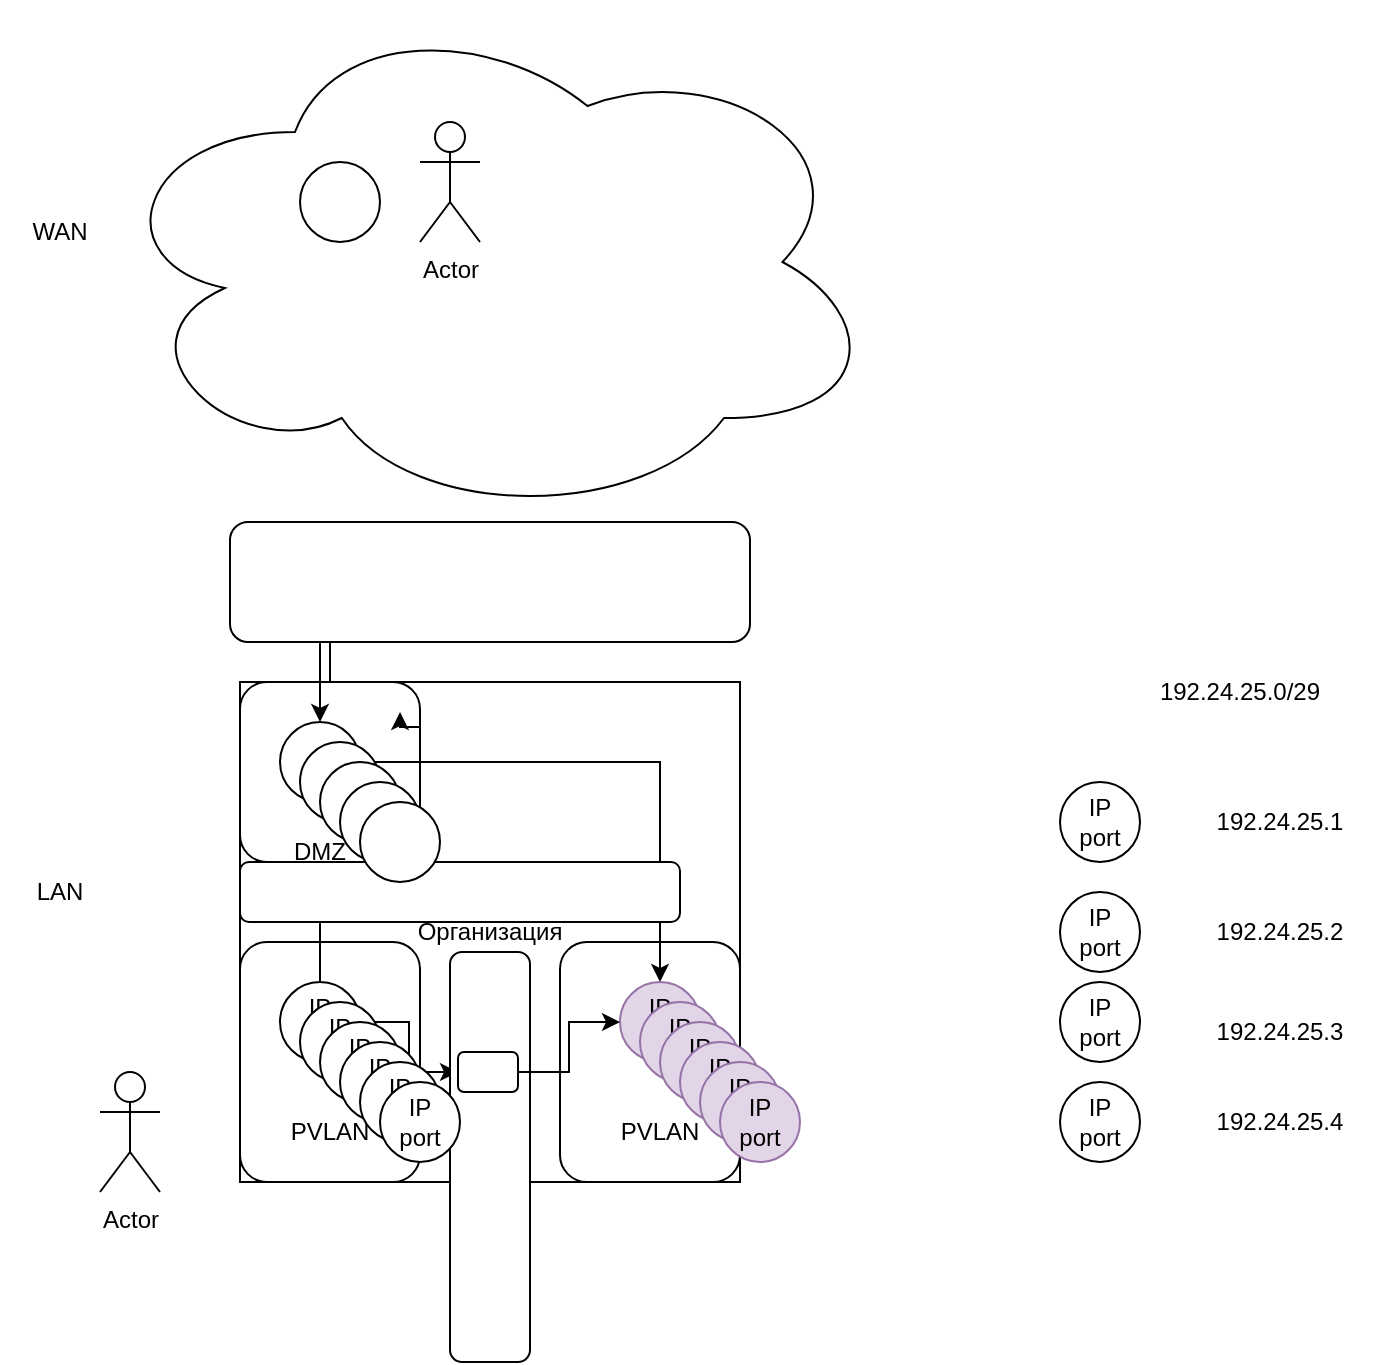 <mxfile version="26.0.4">
  <diagram name="Page-1" id="OcF5wjNAdgf00Hknaogc">
    <mxGraphModel dx="1161" dy="824" grid="1" gridSize="10" guides="1" tooltips="1" connect="1" arrows="1" fold="1" page="1" pageScale="1" pageWidth="850" pageHeight="1100" math="0" shadow="0">
      <root>
        <mxCell id="0" />
        <mxCell id="1" parent="0" />
        <mxCell id="0k-WUJ-nLVD-jb4VrfOS-1" value="Организация" style="whiteSpace=wrap;html=1;aspect=fixed;" vertex="1" parent="1">
          <mxGeometry x="190" y="340" width="250" height="250" as="geometry" />
        </mxCell>
        <mxCell id="0k-WUJ-nLVD-jb4VrfOS-25" value="" style="rounded=1;whiteSpace=wrap;html=1;" vertex="1" parent="1">
          <mxGeometry x="190" y="340" width="90" height="90" as="geometry" />
        </mxCell>
        <mxCell id="0k-WUJ-nLVD-jb4VrfOS-27" style="edgeStyle=orthogonalEdgeStyle;rounded=0;orthogonalLoop=1;jettySize=auto;html=1;exitX=1;exitY=0.25;exitDx=0;exitDy=0;entryX=0.889;entryY=0.167;entryDx=0;entryDy=0;entryPerimeter=0;" edge="1" parent="1" source="0k-WUJ-nLVD-jb4VrfOS-25" target="0k-WUJ-nLVD-jb4VrfOS-25">
          <mxGeometry relative="1" as="geometry" />
        </mxCell>
        <mxCell id="0k-WUJ-nLVD-jb4VrfOS-17" value="" style="rounded=1;whiteSpace=wrap;html=1;" vertex="1" parent="1">
          <mxGeometry x="190" y="470" width="90" height="120" as="geometry" />
        </mxCell>
        <mxCell id="0k-WUJ-nLVD-jb4VrfOS-19" value="" style="rounded=1;whiteSpace=wrap;html=1;" vertex="1" parent="1">
          <mxGeometry x="350" y="470" width="90" height="120" as="geometry" />
        </mxCell>
        <mxCell id="0k-WUJ-nLVD-jb4VrfOS-8" style="edgeStyle=orthogonalEdgeStyle;rounded=0;orthogonalLoop=1;jettySize=auto;html=1;" edge="1" parent="1" source="0k-WUJ-nLVD-jb4VrfOS-2" target="0k-WUJ-nLVD-jb4VrfOS-7">
          <mxGeometry relative="1" as="geometry" />
        </mxCell>
        <mxCell id="0k-WUJ-nLVD-jb4VrfOS-2" value="" style="ellipse;whiteSpace=wrap;html=1;aspect=fixed;" vertex="1" parent="1">
          <mxGeometry x="210" y="360" width="40" height="40" as="geometry" />
        </mxCell>
        <mxCell id="0k-WUJ-nLVD-jb4VrfOS-6" style="edgeStyle=orthogonalEdgeStyle;rounded=0;orthogonalLoop=1;jettySize=auto;html=1;" edge="1" parent="1" source="0k-WUJ-nLVD-jb4VrfOS-25" target="0k-WUJ-nLVD-jb4VrfOS-2">
          <mxGeometry relative="1" as="geometry" />
        </mxCell>
        <mxCell id="0k-WUJ-nLVD-jb4VrfOS-22" style="edgeStyle=orthogonalEdgeStyle;rounded=0;orthogonalLoop=1;jettySize=auto;html=1;entryX=0;entryY=0.5;entryDx=0;entryDy=0;" edge="1" parent="1" source="0k-WUJ-nLVD-jb4VrfOS-3" target="0k-WUJ-nLVD-jb4VrfOS-20">
          <mxGeometry relative="1" as="geometry" />
        </mxCell>
        <mxCell id="0k-WUJ-nLVD-jb4VrfOS-3" value="IP&lt;br&gt;port" style="ellipse;whiteSpace=wrap;html=1;aspect=fixed;" vertex="1" parent="1">
          <mxGeometry x="210" y="490" width="40" height="40" as="geometry" />
        </mxCell>
        <mxCell id="0k-WUJ-nLVD-jb4VrfOS-5" value="Actor" style="shape=umlActor;verticalLabelPosition=bottom;verticalAlign=top;html=1;outlineConnect=0;" vertex="1" parent="1">
          <mxGeometry x="120" y="535" width="30" height="60" as="geometry" />
        </mxCell>
        <mxCell id="0k-WUJ-nLVD-jb4VrfOS-7" value="IP&lt;div&gt;port&lt;/div&gt;" style="ellipse;whiteSpace=wrap;html=1;aspect=fixed;fillColor=#e1d5e7;strokeColor=#9673a6;" vertex="1" parent="1">
          <mxGeometry x="380" y="490" width="40" height="40" as="geometry" />
        </mxCell>
        <mxCell id="0k-WUJ-nLVD-jb4VrfOS-10" value="" style="ellipse;shape=cloud;whiteSpace=wrap;html=1;" vertex="1" parent="1">
          <mxGeometry x="120" width="390" height="260" as="geometry" />
        </mxCell>
        <mxCell id="0k-WUJ-nLVD-jb4VrfOS-9" value="Actor" style="shape=umlActor;verticalLabelPosition=bottom;verticalAlign=top;html=1;outlineConnect=0;" vertex="1" parent="1">
          <mxGeometry x="280" y="60" width="30" height="60" as="geometry" />
        </mxCell>
        <mxCell id="0k-WUJ-nLVD-jb4VrfOS-11" value="LAN" style="text;html=1;align=center;verticalAlign=middle;whiteSpace=wrap;rounded=0;" vertex="1" parent="1">
          <mxGeometry x="70" y="430" width="60" height="30" as="geometry" />
        </mxCell>
        <mxCell id="0k-WUJ-nLVD-jb4VrfOS-12" value="WAN" style="text;html=1;align=center;verticalAlign=middle;whiteSpace=wrap;rounded=0;" vertex="1" parent="1">
          <mxGeometry x="70" y="100" width="60" height="30" as="geometry" />
        </mxCell>
        <mxCell id="0k-WUJ-nLVD-jb4VrfOS-13" value="" style="ellipse;whiteSpace=wrap;html=1;aspect=fixed;" vertex="1" parent="1">
          <mxGeometry x="220" y="80" width="40" height="40" as="geometry" />
        </mxCell>
        <mxCell id="0k-WUJ-nLVD-jb4VrfOS-15" value="" style="rounded=1;whiteSpace=wrap;html=1;" vertex="1" parent="1">
          <mxGeometry x="185" y="260" width="260" height="60" as="geometry" />
        </mxCell>
        <mxCell id="0k-WUJ-nLVD-jb4VrfOS-18" value="PVLAN" style="text;html=1;align=center;verticalAlign=middle;whiteSpace=wrap;rounded=0;" vertex="1" parent="1">
          <mxGeometry x="205" y="550" width="60" height="30" as="geometry" />
        </mxCell>
        <mxCell id="0k-WUJ-nLVD-jb4VrfOS-21" value="" style="rounded=1;whiteSpace=wrap;html=1;" vertex="1" parent="1">
          <mxGeometry x="295" y="475" width="40" height="205" as="geometry" />
        </mxCell>
        <mxCell id="0k-WUJ-nLVD-jb4VrfOS-23" style="edgeStyle=orthogonalEdgeStyle;rounded=0;orthogonalLoop=1;jettySize=auto;html=1;entryX=0;entryY=0.5;entryDx=0;entryDy=0;" edge="1" parent="1" source="0k-WUJ-nLVD-jb4VrfOS-20" target="0k-WUJ-nLVD-jb4VrfOS-7">
          <mxGeometry relative="1" as="geometry" />
        </mxCell>
        <mxCell id="0k-WUJ-nLVD-jb4VrfOS-20" value="" style="rounded=1;whiteSpace=wrap;html=1;" vertex="1" parent="1">
          <mxGeometry x="299" y="525" width="30" height="20" as="geometry" />
        </mxCell>
        <mxCell id="0k-WUJ-nLVD-jb4VrfOS-24" value="PVLAN" style="text;html=1;align=center;verticalAlign=middle;whiteSpace=wrap;rounded=0;" vertex="1" parent="1">
          <mxGeometry x="370" y="550" width="60" height="30" as="geometry" />
        </mxCell>
        <mxCell id="0k-WUJ-nLVD-jb4VrfOS-26" value="" style="edgeStyle=orthogonalEdgeStyle;rounded=0;orthogonalLoop=1;jettySize=auto;html=1;" edge="1" parent="1" source="0k-WUJ-nLVD-jb4VrfOS-3" target="0k-WUJ-nLVD-jb4VrfOS-25">
          <mxGeometry relative="1" as="geometry">
            <mxPoint x="230" y="490" as="sourcePoint" />
            <mxPoint x="230" y="400" as="targetPoint" />
          </mxGeometry>
        </mxCell>
        <mxCell id="0k-WUJ-nLVD-jb4VrfOS-28" value="DMZ" style="text;html=1;align=center;verticalAlign=middle;whiteSpace=wrap;rounded=0;" vertex="1" parent="1">
          <mxGeometry x="200" y="410" width="60" height="30" as="geometry" />
        </mxCell>
        <mxCell id="0k-WUJ-nLVD-jb4VrfOS-29" value="" style="rounded=1;whiteSpace=wrap;html=1;" vertex="1" parent="1">
          <mxGeometry x="190" y="430" width="220" height="30" as="geometry" />
        </mxCell>
        <mxCell id="0k-WUJ-nLVD-jb4VrfOS-30" value="IP&lt;br&gt;port" style="ellipse;whiteSpace=wrap;html=1;aspect=fixed;" vertex="1" parent="1">
          <mxGeometry x="600" y="390" width="40" height="40" as="geometry" />
        </mxCell>
        <mxCell id="0k-WUJ-nLVD-jb4VrfOS-31" value="IP&lt;br&gt;port" style="ellipse;whiteSpace=wrap;html=1;aspect=fixed;" vertex="1" parent="1">
          <mxGeometry x="600" y="540" width="40" height="40" as="geometry" />
        </mxCell>
        <mxCell id="0k-WUJ-nLVD-jb4VrfOS-32" value="IP&lt;br&gt;port" style="ellipse;whiteSpace=wrap;html=1;aspect=fixed;" vertex="1" parent="1">
          <mxGeometry x="600" y="490" width="40" height="40" as="geometry" />
        </mxCell>
        <mxCell id="0k-WUJ-nLVD-jb4VrfOS-33" value="IP&lt;br&gt;port" style="ellipse;whiteSpace=wrap;html=1;aspect=fixed;" vertex="1" parent="1">
          <mxGeometry x="600" y="445" width="40" height="40" as="geometry" />
        </mxCell>
        <mxCell id="0k-WUJ-nLVD-jb4VrfOS-34" value="192.24.25.1" style="text;html=1;align=center;verticalAlign=middle;whiteSpace=wrap;rounded=0;" vertex="1" parent="1">
          <mxGeometry x="660" y="395" width="100" height="30" as="geometry" />
        </mxCell>
        <mxCell id="0k-WUJ-nLVD-jb4VrfOS-35" value="192.24.25.2" style="text;html=1;align=center;verticalAlign=middle;whiteSpace=wrap;rounded=0;" vertex="1" parent="1">
          <mxGeometry x="660" y="450" width="100" height="30" as="geometry" />
        </mxCell>
        <mxCell id="0k-WUJ-nLVD-jb4VrfOS-36" value="192.24.25.3" style="text;html=1;align=center;verticalAlign=middle;whiteSpace=wrap;rounded=0;" vertex="1" parent="1">
          <mxGeometry x="660" y="500" width="100" height="30" as="geometry" />
        </mxCell>
        <mxCell id="0k-WUJ-nLVD-jb4VrfOS-37" value="192.24.25.4" style="text;html=1;align=center;verticalAlign=middle;whiteSpace=wrap;rounded=0;" vertex="1" parent="1">
          <mxGeometry x="660" y="545" width="100" height="30" as="geometry" />
        </mxCell>
        <mxCell id="0k-WUJ-nLVD-jb4VrfOS-38" value="192.24.25.0/29" style="text;html=1;align=center;verticalAlign=middle;whiteSpace=wrap;rounded=0;" vertex="1" parent="1">
          <mxGeometry x="640" y="330" width="100" height="30" as="geometry" />
        </mxCell>
        <mxCell id="0k-WUJ-nLVD-jb4VrfOS-39" value="IP&lt;div&gt;port&lt;/div&gt;" style="ellipse;whiteSpace=wrap;html=1;aspect=fixed;fillColor=#e1d5e7;strokeColor=#9673a6;" vertex="1" parent="1">
          <mxGeometry x="390" y="500" width="40" height="40" as="geometry" />
        </mxCell>
        <mxCell id="0k-WUJ-nLVD-jb4VrfOS-40" value="IP&lt;div&gt;port&lt;/div&gt;" style="ellipse;whiteSpace=wrap;html=1;aspect=fixed;fillColor=#e1d5e7;strokeColor=#9673a6;" vertex="1" parent="1">
          <mxGeometry x="400" y="510" width="40" height="40" as="geometry" />
        </mxCell>
        <mxCell id="0k-WUJ-nLVD-jb4VrfOS-41" value="IP&lt;div&gt;port&lt;/div&gt;" style="ellipse;whiteSpace=wrap;html=1;aspect=fixed;fillColor=#e1d5e7;strokeColor=#9673a6;" vertex="1" parent="1">
          <mxGeometry x="410" y="520" width="40" height="40" as="geometry" />
        </mxCell>
        <mxCell id="0k-WUJ-nLVD-jb4VrfOS-42" value="IP&lt;div&gt;port&lt;/div&gt;" style="ellipse;whiteSpace=wrap;html=1;aspect=fixed;fillColor=#e1d5e7;strokeColor=#9673a6;" vertex="1" parent="1">
          <mxGeometry x="420" y="530" width="40" height="40" as="geometry" />
        </mxCell>
        <mxCell id="0k-WUJ-nLVD-jb4VrfOS-43" value="IP&lt;div&gt;port&lt;/div&gt;" style="ellipse;whiteSpace=wrap;html=1;aspect=fixed;fillColor=#e1d5e7;strokeColor=#9673a6;" vertex="1" parent="1">
          <mxGeometry x="430" y="540" width="40" height="40" as="geometry" />
        </mxCell>
        <mxCell id="0k-WUJ-nLVD-jb4VrfOS-44" value="IP&lt;br&gt;port" style="ellipse;whiteSpace=wrap;html=1;aspect=fixed;" vertex="1" parent="1">
          <mxGeometry x="220" y="500" width="40" height="40" as="geometry" />
        </mxCell>
        <mxCell id="0k-WUJ-nLVD-jb4VrfOS-45" value="IP&lt;br&gt;port" style="ellipse;whiteSpace=wrap;html=1;aspect=fixed;" vertex="1" parent="1">
          <mxGeometry x="230" y="510" width="40" height="40" as="geometry" />
        </mxCell>
        <mxCell id="0k-WUJ-nLVD-jb4VrfOS-46" value="IP&lt;br&gt;port" style="ellipse;whiteSpace=wrap;html=1;aspect=fixed;" vertex="1" parent="1">
          <mxGeometry x="240" y="520" width="40" height="40" as="geometry" />
        </mxCell>
        <mxCell id="0k-WUJ-nLVD-jb4VrfOS-47" value="IP&lt;br&gt;port" style="ellipse;whiteSpace=wrap;html=1;aspect=fixed;" vertex="1" parent="1">
          <mxGeometry x="250" y="530" width="40" height="40" as="geometry" />
        </mxCell>
        <mxCell id="0k-WUJ-nLVD-jb4VrfOS-48" value="IP&lt;br&gt;port" style="ellipse;whiteSpace=wrap;html=1;aspect=fixed;" vertex="1" parent="1">
          <mxGeometry x="260" y="540" width="40" height="40" as="geometry" />
        </mxCell>
        <mxCell id="0k-WUJ-nLVD-jb4VrfOS-49" value="" style="ellipse;whiteSpace=wrap;html=1;aspect=fixed;" vertex="1" parent="1">
          <mxGeometry x="220" y="370" width="40" height="40" as="geometry" />
        </mxCell>
        <mxCell id="0k-WUJ-nLVD-jb4VrfOS-50" value="" style="ellipse;whiteSpace=wrap;html=1;aspect=fixed;" vertex="1" parent="1">
          <mxGeometry x="230" y="380" width="40" height="40" as="geometry" />
        </mxCell>
        <mxCell id="0k-WUJ-nLVD-jb4VrfOS-51" value="" style="ellipse;whiteSpace=wrap;html=1;aspect=fixed;" vertex="1" parent="1">
          <mxGeometry x="240" y="390" width="40" height="40" as="geometry" />
        </mxCell>
        <mxCell id="0k-WUJ-nLVD-jb4VrfOS-52" value="" style="ellipse;whiteSpace=wrap;html=1;aspect=fixed;" vertex="1" parent="1">
          <mxGeometry x="250" y="400" width="40" height="40" as="geometry" />
        </mxCell>
      </root>
    </mxGraphModel>
  </diagram>
</mxfile>
